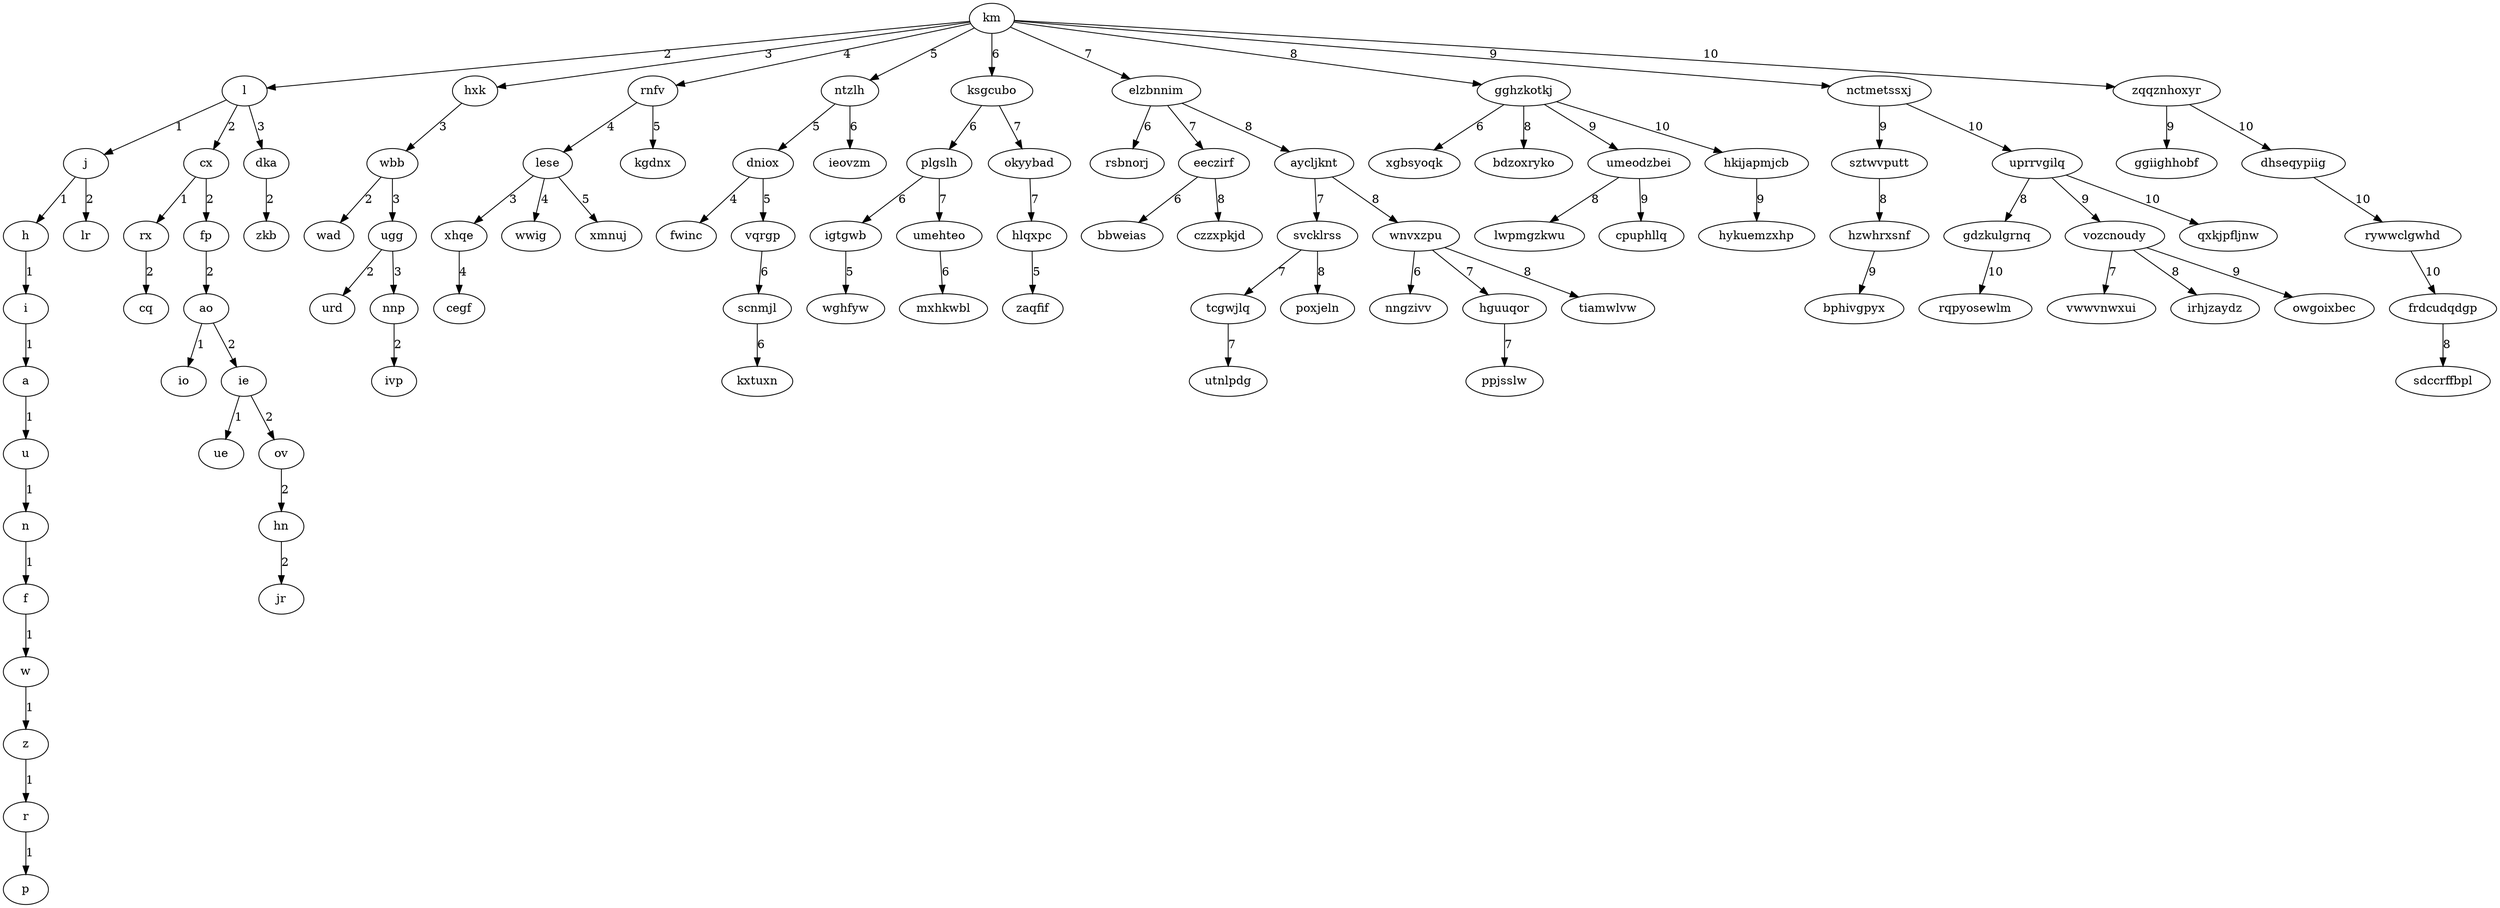 digraph G {
km -> l [label="2"];
l -> j [label="1"];
j -> h [label="1"];
h -> i [label="1"];
i -> a [label="1"];
a -> u [label="1"];
u -> n [label="1"];
n -> f [label="1"];
f -> w [label="1"];
w -> z [label="1"];
z -> r [label="1"];
r -> p [label="1"];
j -> lr [label="2"];
l -> cx [label="2"];
cx -> rx [label="1"];
rx -> cq [label="2"];
cx -> fp [label="2"];
fp -> ao [label="2"];
ao -> io [label="1"];
ao -> ie [label="2"];
ie -> ue [label="1"];
ie -> ov [label="2"];
ov -> hn [label="2"];
hn -> jr [label="2"];
l -> dka [label="3"];
dka -> zkb [label="2"];
km -> hxk [label="3"];
hxk -> wbb [label="3"];
wbb -> wad [label="2"];
wbb -> ugg [label="3"];
ugg -> urd [label="2"];
ugg -> nnp [label="3"];
nnp -> ivp [label="2"];
km -> rnfv [label="4"];
rnfv -> lese [label="4"];
lese -> xhqe [label="3"];
xhqe -> cegf [label="4"];
lese -> wwig [label="4"];
lese -> xmnuj [label="5"];
rnfv -> kgdnx [label="5"];
km -> ntzlh [label="5"];
ntzlh -> dniox [label="5"];
dniox -> fwinc [label="4"];
dniox -> vqrgp [label="5"];
vqrgp -> scnmjl [label="6"];
scnmjl -> kxtuxn [label="6"];
ntzlh -> ieovzm [label="6"];
km -> ksgcubo [label="6"];
ksgcubo -> plgslh [label="6"];
plgslh -> igtgwb [label="6"];
igtgwb -> wghfyw [label="5"];
plgslh -> umehteo [label="7"];
umehteo -> mxhkwbl [label="6"];
ksgcubo -> okyybad [label="7"];
okyybad -> hlqxpc [label="7"];
hlqxpc -> zaqfif [label="5"];
km -> elzbnnim [label="7"];
elzbnnim -> rsbnorj [label="6"];
elzbnnim -> eeczirf [label="7"];
eeczirf -> bbweias [label="6"];
eeczirf -> czzxpkjd [label="8"];
elzbnnim -> aycljknt [label="8"];
aycljknt -> svcklrss [label="7"];
svcklrss -> tcgwjlq [label="7"];
tcgwjlq -> utnlpdg [label="7"];
svcklrss -> poxjeln [label="8"];
aycljknt -> wnvxzpu [label="8"];
wnvxzpu -> nngzivv [label="6"];
wnvxzpu -> hguuqor [label="7"];
hguuqor -> ppjsslw [label="7"];
wnvxzpu -> tiamwlvw [label="8"];
km -> gghzkotkj [label="8"];
gghzkotkj -> xgbsyoqk [label="6"];
gghzkotkj -> bdzoxryko [label="8"];
gghzkotkj -> umeodzbei [label="9"];
umeodzbei -> lwpmgzkwu [label="8"];
umeodzbei -> cpuphllq [label="9"];
gghzkotkj -> hkijapmjcb [label="10"];
hkijapmjcb -> hykuemzxhp [label="9"];
km -> nctmetssxj [label="9"];
nctmetssxj -> sztwvputt [label="9"];
sztwvputt -> hzwhrxsnf [label="8"];
hzwhrxsnf -> bphivgpyx [label="9"];
nctmetssxj -> uprrvgilq [label="10"];
uprrvgilq -> gdzkulgrnq [label="8"];
gdzkulgrnq -> rqpyosewlm [label="10"];
uprrvgilq -> vozcnoudy [label="9"];
vozcnoudy -> vwwvnwxui [label="7"];
vozcnoudy -> irhjzaydz [label="8"];
vozcnoudy -> owgoixbec [label="9"];
uprrvgilq -> qxkjpfljnw [label="10"];
km -> zqqznhoxyr [label="10"];
zqqznhoxyr -> ggiighhobf [label="9"];
zqqznhoxyr -> dhseqypiig [label="10"];
dhseqypiig -> rywwclgwhd [label="10"];
rywwclgwhd -> frdcudqdgp [label="10"];
frdcudqdgp -> sdccrffbpl [label="8"];
}
